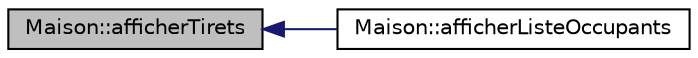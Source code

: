 digraph "Maison::afficherTirets"
{
  bgcolor="transparent";
  edge [fontname="Helvetica",fontsize="10",labelfontname="Helvetica",labelfontsize="10"];
  node [fontname="Helvetica",fontsize="10",shape=record];
  rankdir="LR";
  Node1 [label="Maison::afficherTirets",height=0.2,width=0.4,color="black", fillcolor="grey75", style="filled", fontcolor="black"];
  Node1 -> Node2 [dir="back",color="midnightblue",fontsize="10",style="solid",fontname="Helvetica"];
  Node2 [label="Maison::afficherListeOccupants",height=0.2,width=0.4,color="black",URL="$class_maison.html#a43045377eacac3f0b491695edbee4c88",tooltip="Trie et affiche la liste des occupants. "];
}

